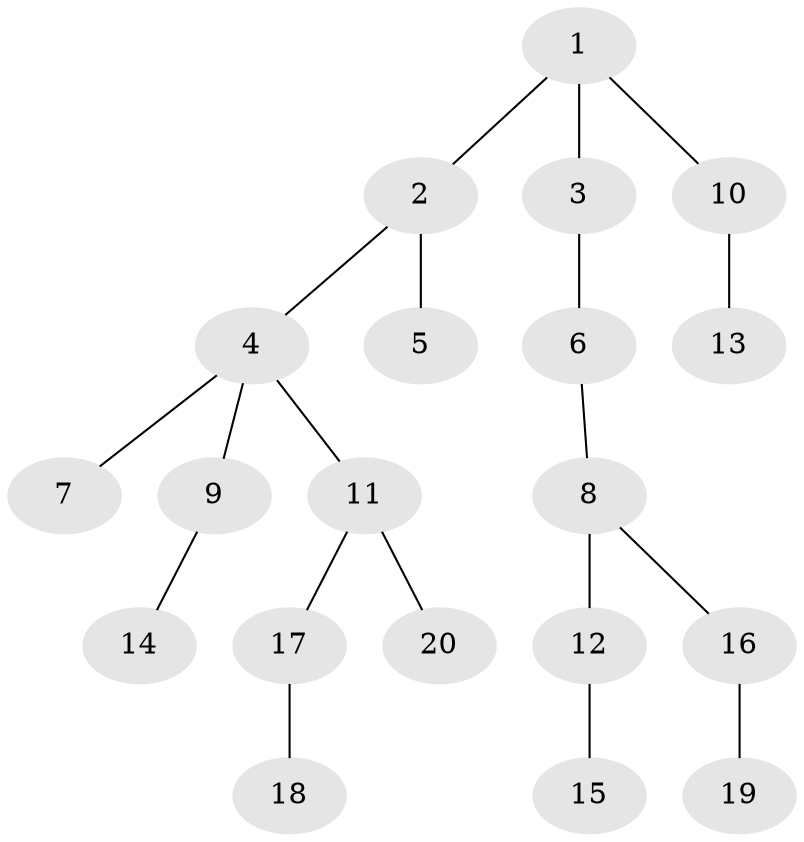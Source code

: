 // Generated by graph-tools (version 1.1) at 2025/46/02/15/25 05:46:28]
// undirected, 20 vertices, 19 edges
graph export_dot {
graph [start="1"]
  node [color=gray90,style=filled];
  1;
  2;
  3;
  4;
  5;
  6;
  7;
  8;
  9;
  10;
  11;
  12;
  13;
  14;
  15;
  16;
  17;
  18;
  19;
  20;
  1 -- 2;
  1 -- 3;
  1 -- 10;
  2 -- 4;
  2 -- 5;
  3 -- 6;
  4 -- 7;
  4 -- 9;
  4 -- 11;
  6 -- 8;
  8 -- 12;
  8 -- 16;
  9 -- 14;
  10 -- 13;
  11 -- 17;
  11 -- 20;
  12 -- 15;
  16 -- 19;
  17 -- 18;
}
